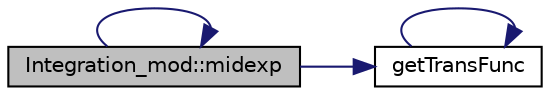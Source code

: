digraph "Integration_mod::midexp"
{
 // LATEX_PDF_SIZE
  edge [fontname="Helvetica",fontsize="10",labelfontname="Helvetica",labelfontsize="10"];
  node [fontname="Helvetica",fontsize="10",shape=record];
  rankdir="LR";
  Node1 [label="Integration_mod::midexp",height=0.2,width=0.4,color="black", fillcolor="grey75", style="filled", fontcolor="black",tooltip="Return the refinement of the integration of an exponentially-decaying function on a semi-infinite...."];
  Node1 -> Node2 [color="midnightblue",fontsize="10",style="solid",fontname="Helvetica"];
  Node2 [label="getTransFunc",height=0.2,width=0.4,color="black", fillcolor="white", style="filled",URL="$Integration__mod_8f90.html#a90d6bfa85f1c63a54a90474abaed353e",tooltip=" "];
  Node2 -> Node2 [color="midnightblue",fontsize="10",style="solid",fontname="Helvetica"];
  Node1 -> Node1 [color="midnightblue",fontsize="10",style="solid",fontname="Helvetica"];
}
